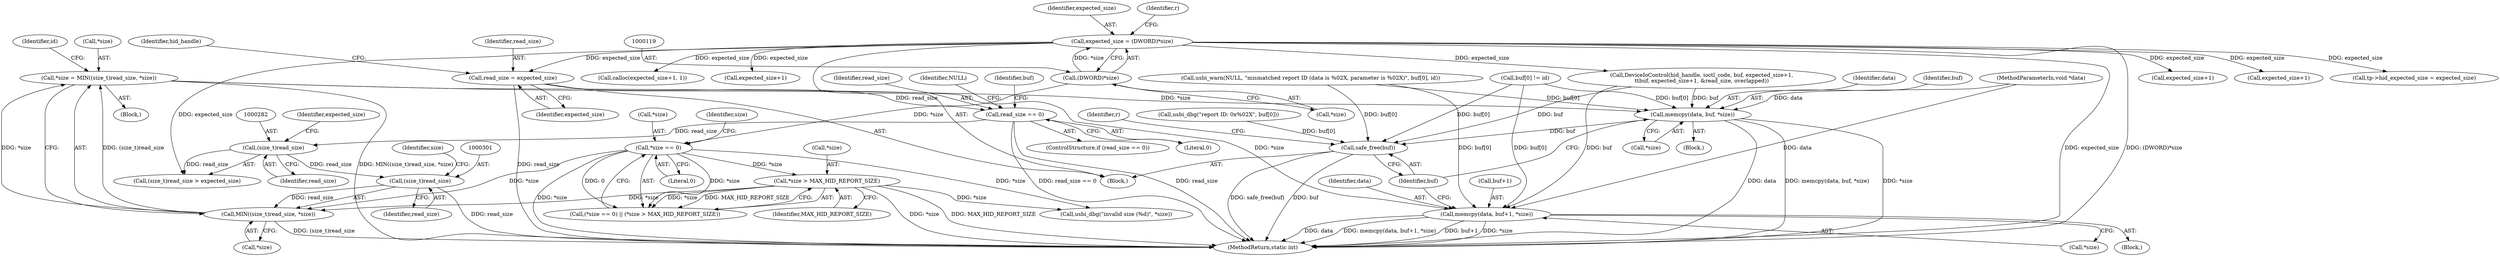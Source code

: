 digraph "1_Chrome_ac149a8d4371c0e01e0934fdd57b09e86f96b5b9_4@pointer" {
"1000296" [label="(Call,*size = MIN((size_t)read_size, *size))"];
"1000299" [label="(Call,MIN((size_t)read_size, *size))"];
"1000300" [label="(Call,(size_t)read_size)"];
"1000281" [label="(Call,(size_t)read_size)"];
"1000252" [label="(Call,read_size == 0)"];
"1000204" [label="(Call,read_size = expected_size)"];
"1000116" [label="(Call,expected_size = (DWORD)*size)"];
"1000118" [label="(Call,(DWORD)*size)"];
"1000141" [label="(Call,*size > MAX_HID_REPORT_SIZE)"];
"1000137" [label="(Call,*size == 0)"];
"1000310" [label="(Call,memcpy(data, buf+1, *size))"];
"1000319" [label="(Call,memcpy(data, buf, *size))"];
"1000324" [label="(Call,safe_free(buf))"];
"1000325" [label="(Identifier,buf)"];
"1000137" [label="(Call,*size == 0)"];
"1000266" [label="(Call,buf[0] != id)"];
"1000136" [label="(Call,(*size == 0) || (*size > MAX_HID_REPORT_SIZE))"];
"1000143" [label="(Identifier,size)"];
"1000146" [label="(Call,usbi_dbg(\"invalid size (%d)\", *size))"];
"1000268" [label="(Identifier,buf)"];
"1000213" [label="(Call,expected_size+1)"];
"1000217" [label="(Call,expected_size+1)"];
"1000303" [label="(Call,*size)"];
"1000315" [label="(Call,*size)"];
"1000117" [label="(Identifier,expected_size)"];
"1000304" [label="(Identifier,size)"];
"1000312" [label="(Call,buf+1)"];
"1000283" [label="(Identifier,read_size)"];
"1000252" [label="(Call,read_size == 0)"];
"1000204" [label="(Call,read_size = expected_size)"];
"1000116" [label="(Call,expected_size = (DWORD)*size)"];
"1000309" [label="(Block,)"];
"1000272" [label="(Call,usbi_warn(NULL, \"mismatched report ID (data is %02X, parameter is %02X)\", buf[0], id))"];
"1000311" [label="(Identifier,data)"];
"1000322" [label="(Call,*size)"];
"1000199" [label="(Call,tp->hid_expected_size = expected_size)"];
"1000120" [label="(Call,*size)"];
"1000297" [label="(Call,*size)"];
"1000144" [label="(Identifier,MAX_HID_REPORT_SIZE)"];
"1000111" [label="(Block,)"];
"1000296" [label="(Call,*size = MIN((size_t)read_size, *size))"];
"1000307" [label="(Identifier,id)"];
"1000281" [label="(Call,(size_t)read_size)"];
"1000124" [label="(Identifier,r)"];
"1000209" [label="(Call,DeviceIoControl(hid_handle, ioctl_code, buf, expected_size+1,\n\t\tbuf, expected_size+1, &read_size, overlapped))"];
"1000142" [label="(Call,*size)"];
"1000318" [label="(Block,)"];
"1000310" [label="(Call,memcpy(data, buf+1, *size))"];
"1000320" [label="(Identifier,data)"];
"1000327" [label="(Identifier,r)"];
"1000302" [label="(Identifier,read_size)"];
"1000175" [label="(Call,calloc(expected_size+1, 1))"];
"1000194" [label="(Call,usbi_dbg(\"report ID: 0x%02X\", buf[0]))"];
"1000176" [label="(Call,expected_size+1)"];
"1000118" [label="(Call,(DWORD)*size)"];
"1000251" [label="(ControlStructure,if (read_size == 0))"];
"1000328" [label="(MethodReturn,static int)"];
"1000264" [label="(Block,)"];
"1000205" [label="(Identifier,read_size)"];
"1000253" [label="(Identifier,read_size)"];
"1000140" [label="(Literal,0)"];
"1000141" [label="(Call,*size > MAX_HID_REPORT_SIZE)"];
"1000280" [label="(Call,(size_t)read_size > expected_size)"];
"1000257" [label="(Identifier,NULL)"];
"1000210" [label="(Identifier,hid_handle)"];
"1000138" [label="(Call,*size)"];
"1000319" [label="(Call,memcpy(data, buf, *size))"];
"1000299" [label="(Call,MIN((size_t)read_size, *size))"];
"1000300" [label="(Call,(size_t)read_size)"];
"1000254" [label="(Literal,0)"];
"1000324" [label="(Call,safe_free(buf))"];
"1000321" [label="(Identifier,buf)"];
"1000284" [label="(Identifier,expected_size)"];
"1000206" [label="(Identifier,expected_size)"];
"1000106" [label="(MethodParameterIn,void *data)"];
"1000296" -> "1000264"  [label="AST: "];
"1000296" -> "1000299"  [label="CFG: "];
"1000297" -> "1000296"  [label="AST: "];
"1000299" -> "1000296"  [label="AST: "];
"1000307" -> "1000296"  [label="CFG: "];
"1000296" -> "1000328"  [label="DDG: MIN((size_t)read_size, *size)"];
"1000299" -> "1000296"  [label="DDG: (size_t)read_size"];
"1000299" -> "1000296"  [label="DDG: *size"];
"1000296" -> "1000310"  [label="DDG: *size"];
"1000296" -> "1000319"  [label="DDG: *size"];
"1000299" -> "1000303"  [label="CFG: "];
"1000300" -> "1000299"  [label="AST: "];
"1000303" -> "1000299"  [label="AST: "];
"1000299" -> "1000328"  [label="DDG: (size_t)read_size"];
"1000300" -> "1000299"  [label="DDG: read_size"];
"1000141" -> "1000299"  [label="DDG: *size"];
"1000137" -> "1000299"  [label="DDG: *size"];
"1000300" -> "1000302"  [label="CFG: "];
"1000301" -> "1000300"  [label="AST: "];
"1000302" -> "1000300"  [label="AST: "];
"1000304" -> "1000300"  [label="CFG: "];
"1000300" -> "1000328"  [label="DDG: read_size"];
"1000281" -> "1000300"  [label="DDG: read_size"];
"1000281" -> "1000280"  [label="AST: "];
"1000281" -> "1000283"  [label="CFG: "];
"1000282" -> "1000281"  [label="AST: "];
"1000283" -> "1000281"  [label="AST: "];
"1000284" -> "1000281"  [label="CFG: "];
"1000281" -> "1000280"  [label="DDG: read_size"];
"1000252" -> "1000281"  [label="DDG: read_size"];
"1000252" -> "1000251"  [label="AST: "];
"1000252" -> "1000254"  [label="CFG: "];
"1000253" -> "1000252"  [label="AST: "];
"1000254" -> "1000252"  [label="AST: "];
"1000257" -> "1000252"  [label="CFG: "];
"1000268" -> "1000252"  [label="CFG: "];
"1000252" -> "1000328"  [label="DDG: read_size"];
"1000252" -> "1000328"  [label="DDG: read_size == 0"];
"1000204" -> "1000252"  [label="DDG: read_size"];
"1000204" -> "1000111"  [label="AST: "];
"1000204" -> "1000206"  [label="CFG: "];
"1000205" -> "1000204"  [label="AST: "];
"1000206" -> "1000204"  [label="AST: "];
"1000210" -> "1000204"  [label="CFG: "];
"1000204" -> "1000328"  [label="DDG: read_size"];
"1000116" -> "1000204"  [label="DDG: expected_size"];
"1000116" -> "1000111"  [label="AST: "];
"1000116" -> "1000118"  [label="CFG: "];
"1000117" -> "1000116"  [label="AST: "];
"1000118" -> "1000116"  [label="AST: "];
"1000124" -> "1000116"  [label="CFG: "];
"1000116" -> "1000328"  [label="DDG: expected_size"];
"1000116" -> "1000328"  [label="DDG: (DWORD)*size"];
"1000118" -> "1000116"  [label="DDG: *size"];
"1000116" -> "1000175"  [label="DDG: expected_size"];
"1000116" -> "1000176"  [label="DDG: expected_size"];
"1000116" -> "1000199"  [label="DDG: expected_size"];
"1000116" -> "1000209"  [label="DDG: expected_size"];
"1000116" -> "1000213"  [label="DDG: expected_size"];
"1000116" -> "1000217"  [label="DDG: expected_size"];
"1000116" -> "1000280"  [label="DDG: expected_size"];
"1000118" -> "1000120"  [label="CFG: "];
"1000119" -> "1000118"  [label="AST: "];
"1000120" -> "1000118"  [label="AST: "];
"1000118" -> "1000137"  [label="DDG: *size"];
"1000141" -> "1000136"  [label="AST: "];
"1000141" -> "1000144"  [label="CFG: "];
"1000142" -> "1000141"  [label="AST: "];
"1000144" -> "1000141"  [label="AST: "];
"1000136" -> "1000141"  [label="CFG: "];
"1000141" -> "1000328"  [label="DDG: *size"];
"1000141" -> "1000328"  [label="DDG: MAX_HID_REPORT_SIZE"];
"1000141" -> "1000136"  [label="DDG: *size"];
"1000141" -> "1000136"  [label="DDG: MAX_HID_REPORT_SIZE"];
"1000137" -> "1000141"  [label="DDG: *size"];
"1000141" -> "1000146"  [label="DDG: *size"];
"1000137" -> "1000136"  [label="AST: "];
"1000137" -> "1000140"  [label="CFG: "];
"1000138" -> "1000137"  [label="AST: "];
"1000140" -> "1000137"  [label="AST: "];
"1000143" -> "1000137"  [label="CFG: "];
"1000136" -> "1000137"  [label="CFG: "];
"1000137" -> "1000328"  [label="DDG: *size"];
"1000137" -> "1000136"  [label="DDG: *size"];
"1000137" -> "1000136"  [label="DDG: 0"];
"1000137" -> "1000146"  [label="DDG: *size"];
"1000310" -> "1000309"  [label="AST: "];
"1000310" -> "1000315"  [label="CFG: "];
"1000311" -> "1000310"  [label="AST: "];
"1000312" -> "1000310"  [label="AST: "];
"1000315" -> "1000310"  [label="AST: "];
"1000325" -> "1000310"  [label="CFG: "];
"1000310" -> "1000328"  [label="DDG: memcpy(data, buf+1, *size)"];
"1000310" -> "1000328"  [label="DDG: buf+1"];
"1000310" -> "1000328"  [label="DDG: *size"];
"1000310" -> "1000328"  [label="DDG: data"];
"1000106" -> "1000310"  [label="DDG: data"];
"1000272" -> "1000310"  [label="DDG: buf[0]"];
"1000209" -> "1000310"  [label="DDG: buf"];
"1000266" -> "1000310"  [label="DDG: buf[0]"];
"1000319" -> "1000318"  [label="AST: "];
"1000319" -> "1000322"  [label="CFG: "];
"1000320" -> "1000319"  [label="AST: "];
"1000321" -> "1000319"  [label="AST: "];
"1000322" -> "1000319"  [label="AST: "];
"1000325" -> "1000319"  [label="CFG: "];
"1000319" -> "1000328"  [label="DDG: memcpy(data, buf, *size)"];
"1000319" -> "1000328"  [label="DDG: *size"];
"1000319" -> "1000328"  [label="DDG: data"];
"1000106" -> "1000319"  [label="DDG: data"];
"1000272" -> "1000319"  [label="DDG: buf[0]"];
"1000209" -> "1000319"  [label="DDG: buf"];
"1000266" -> "1000319"  [label="DDG: buf[0]"];
"1000319" -> "1000324"  [label="DDG: buf"];
"1000324" -> "1000111"  [label="AST: "];
"1000324" -> "1000325"  [label="CFG: "];
"1000325" -> "1000324"  [label="AST: "];
"1000327" -> "1000324"  [label="CFG: "];
"1000324" -> "1000328"  [label="DDG: safe_free(buf)"];
"1000324" -> "1000328"  [label="DDG: buf"];
"1000272" -> "1000324"  [label="DDG: buf[0]"];
"1000209" -> "1000324"  [label="DDG: buf"];
"1000266" -> "1000324"  [label="DDG: buf[0]"];
"1000194" -> "1000324"  [label="DDG: buf[0]"];
}
